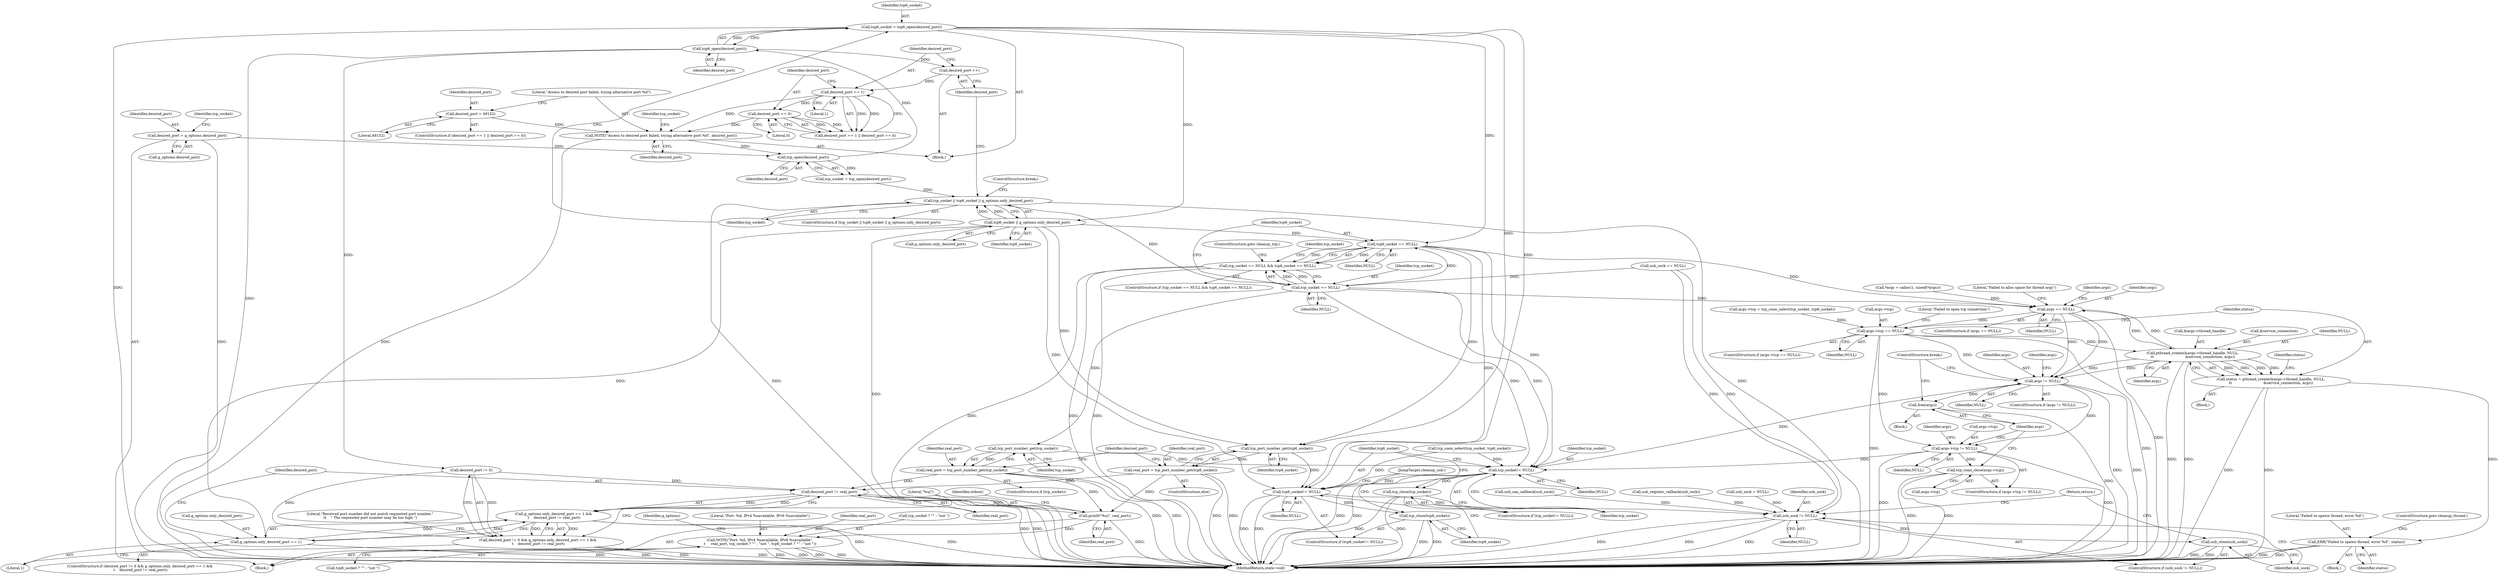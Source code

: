digraph "0_ippusbxd_46844402bca7a38fc224483ba6f0a93c4613203f@API" {
"1000144" [label="(Call,tcp6_socket = tcp6_open(desired_port))"];
"1000146" [label="(Call,tcp6_open(desired_port))"];
"1000142" [label="(Call,tcp_open(desired_port))"];
"1000125" [label="(Call,desired_port = g_options.desired_port)"];
"1000170" [label="(Call,NOTE(\"Access to desired port failed, trying alternative port %d\", desired_port))"];
"1000167" [label="(Call,desired_port = 49152)"];
"1000161" [label="(Call,desired_port == 1)"];
"1000157" [label="(Call,desired_port ++)"];
"1000164" [label="(Call,desired_port == 0)"];
"1000151" [label="(Call,tcp6_socket || g_options.only_desired_port)"];
"1000149" [label="(Call,tcp_socket || tcp6_socket || g_options.only_desired_port)"];
"1000175" [label="(Call,tcp_socket == NULL)"];
"1000174" [label="(Call,tcp_socket == NULL && tcp6_socket == NULL)"];
"1000178" [label="(Call,tcp6_socket == NULL)"];
"1000192" [label="(Call,tcp_port_number_get(tcp6_socket))"];
"1000190" [label="(Call,real_port = tcp_port_number_get(tcp6_socket))"];
"1000205" [label="(Call,desired_port != real_port)"];
"1000199" [label="(Call,g_options.only_desired_port == 1 &&\n \t    desired_port != real_port)"];
"1000195" [label="(Call,desired_port != 0 && g_options.only_desired_port == 1 &&\n \t    desired_port != real_port)"];
"1000212" [label="(Call,printf(\"%u|\", real_port))"];
"1000217" [label="(Call,NOTE(\"Port: %d, IPv4 %savailable, IPv6 %savailable\",\n\t     real_port, tcp_socket ? \"\" : \"not \", tcp6_socket ? \"\" : \"not \"))"];
"1000338" [label="(Call,tcp6_socket!= NULL)"];
"1000341" [label="(Call,tcp_close(tcp6_socket))"];
"1000345" [label="(Call,usb_sock != NULL)"];
"1000348" [label="(Call,usb_close(usb_sock))"];
"1000262" [label="(Call,args == NULL)"];
"1000282" [label="(Call,args->tcp == NULL)"];
"1000294" [label="(Call,pthread_create(&args->thread_handle, NULL,\n\t\t                            &service_connection, args))"];
"1000292" [label="(Call,status = pthread_create(&args->thread_handle, NULL,\n\t\t                            &service_connection, args))"];
"1000306" [label="(Call,ERR(\"Failed to spawn thread, error %d\", status))"];
"1000313" [label="(Call,args != NULL)"];
"1000318" [label="(Call,args->tcp != NULL)"];
"1000323" [label="(Call,tcp_conn_close(args->tcp))"];
"1000332" [label="(Call,tcp_socket!= NULL)"];
"1000335" [label="(Call,tcp_close(tcp_socket))"];
"1000327" [label="(Call,free(args))"];
"1000187" [label="(Call,tcp_port_number_get(tcp_socket))"];
"1000185" [label="(Call,real_port = tcp_port_number_get(tcp_socket))"];
"1000200" [label="(Call,g_options.only_desired_port == 1)"];
"1000351" [label="(MethodReturn,static void)"];
"1000171" [label="(Literal,\"Access to desired port failed, trying alternative port %d\")"];
"1000141" [label="(Identifier,tcp_socket)"];
"1000307" [label="(Literal,\"Failed to spawn thread, error %d\")"];
"1000160" [label="(Call,desired_port == 1 || desired_port == 0)"];
"1000162" [label="(Identifier,desired_port)"];
"1000193" [label="(Identifier,tcp6_socket)"];
"1000156" [label="(ControlStructure,break;)"];
"1000295" [label="(Call,&args->thread_handle)"];
"1000324" [label="(Call,args->tcp)"];
"1000184" [label="(Identifier,tcp_socket)"];
"1000165" [label="(Identifier,desired_port)"];
"1000327" [label="(Call,free(args))"];
"1000233" [label="(Identifier,g_options)"];
"1000152" [label="(Identifier,tcp6_socket)"];
"1000254" [label="(Call,*args = calloc(1, sizeof(*args)))"];
"1000302" [label="(Identifier,args)"];
"1000300" [label="(Call,&service_connection)"];
"1000212" [label="(Call,printf(\"%u|\", real_port))"];
"1000157" [label="(Call,desired_port ++)"];
"1000194" [label="(ControlStructure,if (desired_port != 0 && g_options.only_desired_port == 1 &&\n \t    desired_port != real_port))"];
"1000210" [label="(Literal,\"Received port number did not match requested port number.\"\n\t\t    \" The requested port number may be too high.\")"];
"1000218" [label="(Literal,\"Port: %d, IPv4 %savailable, IPv6 %savailable\")"];
"1000139" [label="(Block,)"];
"1000159" [label="(ControlStructure,if (desired_port == 1 || desired_port == 0))"];
"1000262" [label="(Call,args == NULL)"];
"1000335" [label="(Call,tcp_close(tcp_socket))"];
"1000186" [label="(Identifier,real_port)"];
"1000336" [label="(Identifier,tcp_socket)"];
"1000188" [label="(Identifier,tcp_socket)"];
"1000200" [label="(Call,g_options.only_desired_port == 1)"];
"1000187" [label="(Call,tcp_port_number_get(tcp_socket))"];
"1000341" [label="(Call,tcp_close(tcp6_socket))"];
"1000267" [label="(Literal,\"Failed to alloc space for thread args\")"];
"1000338" [label="(Call,tcp6_socket!= NULL)"];
"1000183" [label="(ControlStructure,if (tcp_socket))"];
"1000328" [label="(Identifier,args)"];
"1000346" [label="(Identifier,usb_sock)"];
"1000314" [label="(Identifier,args)"];
"1000140" [label="(Call,tcp_socket = tcp_open(desired_port))"];
"1000172" [label="(Identifier,desired_port)"];
"1000348" [label="(Call,usb_close(usb_sock))"];
"1000103" [label="(Block,)"];
"1000281" [label="(ControlStructure,if (args->tcp == NULL))"];
"1000320" [label="(Identifier,args)"];
"1000181" [label="(ControlStructure,goto cleanup_tcp;)"];
"1000168" [label="(Identifier,desired_port)"];
"1000217" [label="(Call,NOTE(\"Port: %d, IPv4 %savailable, IPv6 %savailable\",\n\t     real_port, tcp_socket ? \"\" : \"not \", tcp6_socket ? \"\" : \"not \"))"];
"1000274" [label="(Call,args->tcp = tcp_conn_select(tcp_socket, tcp6_socket))"];
"1000174" [label="(Call,tcp_socket == NULL && tcp6_socket == NULL)"];
"1000204" [label="(Literal,1)"];
"1000261" [label="(ControlStructure,if (args == NULL))"];
"1000318" [label="(Call,args->tcp != NULL)"];
"1000214" [label="(Identifier,real_port)"];
"1000176" [label="(Identifier,tcp_socket)"];
"1000147" [label="(Identifier,desired_port)"];
"1000146" [label="(Call,tcp6_open(desired_port))"];
"1000213" [label="(Literal,\"%u|\")"];
"1000323" [label="(Call,tcp_conn_close(args->tcp))"];
"1000349" [label="(Identifier,usb_sock)"];
"1000306" [label="(Call,ERR(\"Failed to spawn thread, error %d\", status))"];
"1000224" [label="(Call,tcp6_socket ? \"\" : \"not \")"];
"1000127" [label="(Call,g_options.desired_port)"];
"1000175" [label="(Call,tcp_socket == NULL)"];
"1000178" [label="(Call,tcp6_socket == NULL)"];
"1000342" [label="(Identifier,tcp6_socket)"];
"1000304" [label="(Identifier,status)"];
"1000292" [label="(Call,status = pthread_create(&args->thread_handle, NULL,\n\t\t                            &service_connection, args))"];
"1000170" [label="(Call,NOTE(\"Access to desired port failed, trying alternative port %d\", desired_port))"];
"1000161" [label="(Call,desired_port == 1)"];
"1000143" [label="(Identifier,desired_port)"];
"1000286" [label="(Identifier,NULL)"];
"1000331" [label="(ControlStructure,if (tcp_socket!= NULL))"];
"1000166" [label="(Literal,0)"];
"1000337" [label="(ControlStructure,if (tcp6_socket!= NULL))"];
"1000173" [label="(ControlStructure,if (tcp_socket == NULL && tcp6_socket == NULL))"];
"1000299" [label="(Identifier,NULL)"];
"1000322" [label="(Identifier,NULL)"];
"1000315" [label="(Identifier,NULL)"];
"1000169" [label="(Literal,49152)"];
"1000196" [label="(Call,desired_port != 0)"];
"1000334" [label="(Identifier,NULL)"];
"1000309" [label="(ControlStructure,goto cleanup_thread;)"];
"1000144" [label="(Call,tcp6_socket = tcp6_open(desired_port))"];
"1000150" [label="(Identifier,tcp_socket)"];
"1000347" [label="(Identifier,NULL)"];
"1000316" [label="(Block,)"];
"1000283" [label="(Call,args->tcp)"];
"1000252" [label="(Block,)"];
"1000289" [label="(Literal,\"Failed to open tcp connection\")"];
"1000305" [label="(Block,)"];
"1000151" [label="(Call,tcp6_socket || g_options.only_desired_port)"];
"1000126" [label="(Identifier,desired_port)"];
"1000339" [label="(Identifier,tcp6_socket)"];
"1000153" [label="(Call,g_options.only_desired_port)"];
"1000219" [label="(Identifier,real_port)"];
"1000294" [label="(Call,pthread_create(&args->thread_handle, NULL,\n\t\t                            &service_connection, args))"];
"1000164" [label="(Call,desired_port == 0)"];
"1000340" [label="(Identifier,NULL)"];
"1000332" [label="(Call,tcp_socket!= NULL)"];
"1000192" [label="(Call,tcp_port_number_get(tcp6_socket))"];
"1000177" [label="(Identifier,NULL)"];
"1000195" [label="(Call,desired_port != 0 && g_options.only_desired_port == 1 &&\n \t    desired_port != real_port)"];
"1000343" [label="(JumpTarget,cleanup_usb:)"];
"1000249" [label="(Call,usb_register_callback(usb_sock))"];
"1000132" [label="(Identifier,tcp_socket)"];
"1000148" [label="(ControlStructure,if (tcp_socket || tcp6_socket || g_options.only_desired_port))"];
"1000278" [label="(Call,tcp_conn_select(tcp_socket, tcp6_socket))"];
"1000179" [label="(Identifier,tcp6_socket)"];
"1000271" [label="(Identifier,args)"];
"1000145" [label="(Identifier,tcp6_socket)"];
"1000206" [label="(Identifier,desired_port)"];
"1000142" [label="(Call,tcp_open(desired_port))"];
"1000205" [label="(Call,desired_port != real_port)"];
"1000325" [label="(Identifier,args)"];
"1000207" [label="(Identifier,real_port)"];
"1000185" [label="(Call,real_port = tcp_port_number_get(tcp_socket))"];
"1000312" [label="(ControlStructure,if (args != NULL))"];
"1000308" [label="(Identifier,status)"];
"1000149" [label="(Call,tcp_socket || tcp6_socket || g_options.only_desired_port)"];
"1000121" [label="(Call,usb_sock = NULL)"];
"1000201" [label="(Call,g_options.only_desired_port)"];
"1000167" [label="(Call,desired_port = 49152)"];
"1000317" [label="(ControlStructure,if (args->tcp != NULL))"];
"1000329" [label="(ControlStructure,break;)"];
"1000197" [label="(Identifier,desired_port)"];
"1000180" [label="(Identifier,NULL)"];
"1000189" [label="(ControlStructure,else)"];
"1000282" [label="(Call,args->tcp == NULL)"];
"1000216" [label="(Identifier,stdout)"];
"1000125" [label="(Call,desired_port = g_options.desired_port)"];
"1000163" [label="(Literal,1)"];
"1000264" [label="(Identifier,NULL)"];
"1000190" [label="(Call,real_port = tcp_port_number_get(tcp6_socket))"];
"1000313" [label="(Call,args != NULL)"];
"1000191" [label="(Identifier,real_port)"];
"1000350" [label="(Return,return;)"];
"1000293" [label="(Identifier,status)"];
"1000247" [label="(Call,usb_can_callback(usb_sock))"];
"1000345" [label="(Call,usb_sock != NULL)"];
"1000116" [label="(Call,usb_sock == NULL)"];
"1000263" [label="(Identifier,args)"];
"1000158" [label="(Identifier,desired_port)"];
"1000220" [label="(Call,tcp_socket ? \"\" : \"not \")"];
"1000199" [label="(Call,g_options.only_desired_port == 1 &&\n \t    desired_port != real_port)"];
"1000319" [label="(Call,args->tcp)"];
"1000333" [label="(Identifier,tcp_socket)"];
"1000344" [label="(ControlStructure,if (usb_sock != NULL))"];
"1000144" -> "1000139"  [label="AST: "];
"1000144" -> "1000146"  [label="CFG: "];
"1000145" -> "1000144"  [label="AST: "];
"1000146" -> "1000144"  [label="AST: "];
"1000150" -> "1000144"  [label="CFG: "];
"1000144" -> "1000351"  [label="DDG: "];
"1000146" -> "1000144"  [label="DDG: "];
"1000144" -> "1000151"  [label="DDG: "];
"1000144" -> "1000178"  [label="DDG: "];
"1000144" -> "1000192"  [label="DDG: "];
"1000144" -> "1000338"  [label="DDG: "];
"1000146" -> "1000147"  [label="CFG: "];
"1000147" -> "1000146"  [label="AST: "];
"1000146" -> "1000351"  [label="DDG: "];
"1000142" -> "1000146"  [label="DDG: "];
"1000146" -> "1000157"  [label="DDG: "];
"1000146" -> "1000196"  [label="DDG: "];
"1000142" -> "1000140"  [label="AST: "];
"1000142" -> "1000143"  [label="CFG: "];
"1000143" -> "1000142"  [label="AST: "];
"1000140" -> "1000142"  [label="CFG: "];
"1000142" -> "1000140"  [label="DDG: "];
"1000125" -> "1000142"  [label="DDG: "];
"1000170" -> "1000142"  [label="DDG: "];
"1000125" -> "1000103"  [label="AST: "];
"1000125" -> "1000127"  [label="CFG: "];
"1000126" -> "1000125"  [label="AST: "];
"1000127" -> "1000125"  [label="AST: "];
"1000132" -> "1000125"  [label="CFG: "];
"1000125" -> "1000351"  [label="DDG: "];
"1000170" -> "1000139"  [label="AST: "];
"1000170" -> "1000172"  [label="CFG: "];
"1000171" -> "1000170"  [label="AST: "];
"1000172" -> "1000170"  [label="AST: "];
"1000141" -> "1000170"  [label="CFG: "];
"1000170" -> "1000351"  [label="DDG: "];
"1000167" -> "1000170"  [label="DDG: "];
"1000161" -> "1000170"  [label="DDG: "];
"1000164" -> "1000170"  [label="DDG: "];
"1000167" -> "1000159"  [label="AST: "];
"1000167" -> "1000169"  [label="CFG: "];
"1000168" -> "1000167"  [label="AST: "];
"1000169" -> "1000167"  [label="AST: "];
"1000171" -> "1000167"  [label="CFG: "];
"1000161" -> "1000160"  [label="AST: "];
"1000161" -> "1000163"  [label="CFG: "];
"1000162" -> "1000161"  [label="AST: "];
"1000163" -> "1000161"  [label="AST: "];
"1000165" -> "1000161"  [label="CFG: "];
"1000160" -> "1000161"  [label="CFG: "];
"1000161" -> "1000160"  [label="DDG: "];
"1000161" -> "1000160"  [label="DDG: "];
"1000157" -> "1000161"  [label="DDG: "];
"1000161" -> "1000164"  [label="DDG: "];
"1000157" -> "1000139"  [label="AST: "];
"1000157" -> "1000158"  [label="CFG: "];
"1000158" -> "1000157"  [label="AST: "];
"1000162" -> "1000157"  [label="CFG: "];
"1000164" -> "1000160"  [label="AST: "];
"1000164" -> "1000166"  [label="CFG: "];
"1000165" -> "1000164"  [label="AST: "];
"1000166" -> "1000164"  [label="AST: "];
"1000160" -> "1000164"  [label="CFG: "];
"1000164" -> "1000160"  [label="DDG: "];
"1000164" -> "1000160"  [label="DDG: "];
"1000151" -> "1000149"  [label="AST: "];
"1000151" -> "1000152"  [label="CFG: "];
"1000151" -> "1000153"  [label="CFG: "];
"1000152" -> "1000151"  [label="AST: "];
"1000153" -> "1000151"  [label="AST: "];
"1000149" -> "1000151"  [label="CFG: "];
"1000151" -> "1000351"  [label="DDG: "];
"1000151" -> "1000149"  [label="DDG: "];
"1000151" -> "1000149"  [label="DDG: "];
"1000151" -> "1000178"  [label="DDG: "];
"1000151" -> "1000192"  [label="DDG: "];
"1000151" -> "1000200"  [label="DDG: "];
"1000151" -> "1000338"  [label="DDG: "];
"1000149" -> "1000148"  [label="AST: "];
"1000149" -> "1000150"  [label="CFG: "];
"1000150" -> "1000149"  [label="AST: "];
"1000156" -> "1000149"  [label="CFG: "];
"1000158" -> "1000149"  [label="CFG: "];
"1000149" -> "1000351"  [label="DDG: "];
"1000149" -> "1000351"  [label="DDG: "];
"1000140" -> "1000149"  [label="DDG: "];
"1000149" -> "1000175"  [label="DDG: "];
"1000175" -> "1000174"  [label="AST: "];
"1000175" -> "1000177"  [label="CFG: "];
"1000176" -> "1000175"  [label="AST: "];
"1000177" -> "1000175"  [label="AST: "];
"1000179" -> "1000175"  [label="CFG: "];
"1000174" -> "1000175"  [label="CFG: "];
"1000175" -> "1000174"  [label="DDG: "];
"1000175" -> "1000174"  [label="DDG: "];
"1000116" -> "1000175"  [label="DDG: "];
"1000175" -> "1000178"  [label="DDG: "];
"1000175" -> "1000187"  [label="DDG: "];
"1000175" -> "1000262"  [label="DDG: "];
"1000175" -> "1000332"  [label="DDG: "];
"1000175" -> "1000332"  [label="DDG: "];
"1000174" -> "1000173"  [label="AST: "];
"1000174" -> "1000178"  [label="CFG: "];
"1000178" -> "1000174"  [label="AST: "];
"1000181" -> "1000174"  [label="CFG: "];
"1000184" -> "1000174"  [label="CFG: "];
"1000174" -> "1000351"  [label="DDG: "];
"1000174" -> "1000351"  [label="DDG: "];
"1000174" -> "1000351"  [label="DDG: "];
"1000178" -> "1000174"  [label="DDG: "];
"1000178" -> "1000174"  [label="DDG: "];
"1000178" -> "1000180"  [label="CFG: "];
"1000179" -> "1000178"  [label="AST: "];
"1000180" -> "1000178"  [label="AST: "];
"1000178" -> "1000192"  [label="DDG: "];
"1000178" -> "1000262"  [label="DDG: "];
"1000178" -> "1000332"  [label="DDG: "];
"1000178" -> "1000338"  [label="DDG: "];
"1000192" -> "1000190"  [label="AST: "];
"1000192" -> "1000193"  [label="CFG: "];
"1000193" -> "1000192"  [label="AST: "];
"1000190" -> "1000192"  [label="CFG: "];
"1000192" -> "1000190"  [label="DDG: "];
"1000192" -> "1000338"  [label="DDG: "];
"1000190" -> "1000189"  [label="AST: "];
"1000191" -> "1000190"  [label="AST: "];
"1000197" -> "1000190"  [label="CFG: "];
"1000190" -> "1000351"  [label="DDG: "];
"1000190" -> "1000351"  [label="DDG: "];
"1000190" -> "1000205"  [label="DDG: "];
"1000190" -> "1000212"  [label="DDG: "];
"1000205" -> "1000199"  [label="AST: "];
"1000205" -> "1000207"  [label="CFG: "];
"1000206" -> "1000205"  [label="AST: "];
"1000207" -> "1000205"  [label="AST: "];
"1000199" -> "1000205"  [label="CFG: "];
"1000205" -> "1000351"  [label="DDG: "];
"1000205" -> "1000351"  [label="DDG: "];
"1000205" -> "1000199"  [label="DDG: "];
"1000205" -> "1000199"  [label="DDG: "];
"1000196" -> "1000205"  [label="DDG: "];
"1000185" -> "1000205"  [label="DDG: "];
"1000205" -> "1000212"  [label="DDG: "];
"1000199" -> "1000195"  [label="AST: "];
"1000199" -> "1000200"  [label="CFG: "];
"1000200" -> "1000199"  [label="AST: "];
"1000195" -> "1000199"  [label="CFG: "];
"1000199" -> "1000351"  [label="DDG: "];
"1000199" -> "1000351"  [label="DDG: "];
"1000199" -> "1000195"  [label="DDG: "];
"1000199" -> "1000195"  [label="DDG: "];
"1000200" -> "1000199"  [label="DDG: "];
"1000200" -> "1000199"  [label="DDG: "];
"1000195" -> "1000194"  [label="AST: "];
"1000195" -> "1000196"  [label="CFG: "];
"1000196" -> "1000195"  [label="AST: "];
"1000210" -> "1000195"  [label="CFG: "];
"1000213" -> "1000195"  [label="CFG: "];
"1000195" -> "1000351"  [label="DDG: "];
"1000195" -> "1000351"  [label="DDG: "];
"1000195" -> "1000351"  [label="DDG: "];
"1000196" -> "1000195"  [label="DDG: "];
"1000196" -> "1000195"  [label="DDG: "];
"1000212" -> "1000103"  [label="AST: "];
"1000212" -> "1000214"  [label="CFG: "];
"1000213" -> "1000212"  [label="AST: "];
"1000214" -> "1000212"  [label="AST: "];
"1000216" -> "1000212"  [label="CFG: "];
"1000212" -> "1000351"  [label="DDG: "];
"1000185" -> "1000212"  [label="DDG: "];
"1000212" -> "1000217"  [label="DDG: "];
"1000217" -> "1000103"  [label="AST: "];
"1000217" -> "1000224"  [label="CFG: "];
"1000218" -> "1000217"  [label="AST: "];
"1000219" -> "1000217"  [label="AST: "];
"1000220" -> "1000217"  [label="AST: "];
"1000224" -> "1000217"  [label="AST: "];
"1000233" -> "1000217"  [label="CFG: "];
"1000217" -> "1000351"  [label="DDG: "];
"1000217" -> "1000351"  [label="DDG: "];
"1000217" -> "1000351"  [label="DDG: "];
"1000217" -> "1000351"  [label="DDG: "];
"1000338" -> "1000337"  [label="AST: "];
"1000338" -> "1000340"  [label="CFG: "];
"1000339" -> "1000338"  [label="AST: "];
"1000340" -> "1000338"  [label="AST: "];
"1000342" -> "1000338"  [label="CFG: "];
"1000343" -> "1000338"  [label="CFG: "];
"1000338" -> "1000351"  [label="DDG: "];
"1000338" -> "1000351"  [label="DDG: "];
"1000278" -> "1000338"  [label="DDG: "];
"1000332" -> "1000338"  [label="DDG: "];
"1000338" -> "1000341"  [label="DDG: "];
"1000338" -> "1000345"  [label="DDG: "];
"1000341" -> "1000337"  [label="AST: "];
"1000341" -> "1000342"  [label="CFG: "];
"1000342" -> "1000341"  [label="AST: "];
"1000343" -> "1000341"  [label="CFG: "];
"1000341" -> "1000351"  [label="DDG: "];
"1000341" -> "1000351"  [label="DDG: "];
"1000345" -> "1000344"  [label="AST: "];
"1000345" -> "1000347"  [label="CFG: "];
"1000346" -> "1000345"  [label="AST: "];
"1000347" -> "1000345"  [label="AST: "];
"1000349" -> "1000345"  [label="CFG: "];
"1000350" -> "1000345"  [label="CFG: "];
"1000345" -> "1000351"  [label="DDG: "];
"1000345" -> "1000351"  [label="DDG: "];
"1000345" -> "1000351"  [label="DDG: "];
"1000121" -> "1000345"  [label="DDG: "];
"1000249" -> "1000345"  [label="DDG: "];
"1000247" -> "1000345"  [label="DDG: "];
"1000116" -> "1000345"  [label="DDG: "];
"1000116" -> "1000345"  [label="DDG: "];
"1000345" -> "1000348"  [label="DDG: "];
"1000348" -> "1000344"  [label="AST: "];
"1000348" -> "1000349"  [label="CFG: "];
"1000349" -> "1000348"  [label="AST: "];
"1000350" -> "1000348"  [label="CFG: "];
"1000348" -> "1000351"  [label="DDG: "];
"1000348" -> "1000351"  [label="DDG: "];
"1000262" -> "1000261"  [label="AST: "];
"1000262" -> "1000264"  [label="CFG: "];
"1000263" -> "1000262"  [label="AST: "];
"1000264" -> "1000262"  [label="AST: "];
"1000267" -> "1000262"  [label="CFG: "];
"1000271" -> "1000262"  [label="CFG: "];
"1000262" -> "1000351"  [label="DDG: "];
"1000254" -> "1000262"  [label="DDG: "];
"1000294" -> "1000262"  [label="DDG: "];
"1000262" -> "1000282"  [label="DDG: "];
"1000262" -> "1000294"  [label="DDG: "];
"1000262" -> "1000313"  [label="DDG: "];
"1000262" -> "1000313"  [label="DDG: "];
"1000282" -> "1000281"  [label="AST: "];
"1000282" -> "1000286"  [label="CFG: "];
"1000283" -> "1000282"  [label="AST: "];
"1000286" -> "1000282"  [label="AST: "];
"1000289" -> "1000282"  [label="CFG: "];
"1000293" -> "1000282"  [label="CFG: "];
"1000282" -> "1000351"  [label="DDG: "];
"1000282" -> "1000351"  [label="DDG: "];
"1000274" -> "1000282"  [label="DDG: "];
"1000282" -> "1000294"  [label="DDG: "];
"1000282" -> "1000313"  [label="DDG: "];
"1000282" -> "1000318"  [label="DDG: "];
"1000294" -> "1000292"  [label="AST: "];
"1000294" -> "1000302"  [label="CFG: "];
"1000295" -> "1000294"  [label="AST: "];
"1000299" -> "1000294"  [label="AST: "];
"1000300" -> "1000294"  [label="AST: "];
"1000302" -> "1000294"  [label="AST: "];
"1000292" -> "1000294"  [label="CFG: "];
"1000294" -> "1000351"  [label="DDG: "];
"1000294" -> "1000351"  [label="DDG: "];
"1000294" -> "1000292"  [label="DDG: "];
"1000294" -> "1000292"  [label="DDG: "];
"1000294" -> "1000292"  [label="DDG: "];
"1000294" -> "1000292"  [label="DDG: "];
"1000294" -> "1000313"  [label="DDG: "];
"1000294" -> "1000313"  [label="DDG: "];
"1000292" -> "1000252"  [label="AST: "];
"1000293" -> "1000292"  [label="AST: "];
"1000304" -> "1000292"  [label="CFG: "];
"1000292" -> "1000351"  [label="DDG: "];
"1000292" -> "1000351"  [label="DDG: "];
"1000292" -> "1000306"  [label="DDG: "];
"1000306" -> "1000305"  [label="AST: "];
"1000306" -> "1000308"  [label="CFG: "];
"1000307" -> "1000306"  [label="AST: "];
"1000308" -> "1000306"  [label="AST: "];
"1000309" -> "1000306"  [label="CFG: "];
"1000306" -> "1000351"  [label="DDG: "];
"1000306" -> "1000351"  [label="DDG: "];
"1000313" -> "1000312"  [label="AST: "];
"1000313" -> "1000315"  [label="CFG: "];
"1000314" -> "1000313"  [label="AST: "];
"1000315" -> "1000313"  [label="AST: "];
"1000320" -> "1000313"  [label="CFG: "];
"1000329" -> "1000313"  [label="CFG: "];
"1000313" -> "1000351"  [label="DDG: "];
"1000313" -> "1000351"  [label="DDG: "];
"1000313" -> "1000318"  [label="DDG: "];
"1000313" -> "1000327"  [label="DDG: "];
"1000313" -> "1000332"  [label="DDG: "];
"1000318" -> "1000317"  [label="AST: "];
"1000318" -> "1000322"  [label="CFG: "];
"1000319" -> "1000318"  [label="AST: "];
"1000322" -> "1000318"  [label="AST: "];
"1000325" -> "1000318"  [label="CFG: "];
"1000328" -> "1000318"  [label="CFG: "];
"1000318" -> "1000351"  [label="DDG: "];
"1000318" -> "1000351"  [label="DDG: "];
"1000318" -> "1000323"  [label="DDG: "];
"1000318" -> "1000332"  [label="DDG: "];
"1000323" -> "1000317"  [label="AST: "];
"1000323" -> "1000324"  [label="CFG: "];
"1000324" -> "1000323"  [label="AST: "];
"1000328" -> "1000323"  [label="CFG: "];
"1000323" -> "1000351"  [label="DDG: "];
"1000323" -> "1000351"  [label="DDG: "];
"1000332" -> "1000331"  [label="AST: "];
"1000332" -> "1000334"  [label="CFG: "];
"1000333" -> "1000332"  [label="AST: "];
"1000334" -> "1000332"  [label="AST: "];
"1000336" -> "1000332"  [label="CFG: "];
"1000339" -> "1000332"  [label="CFG: "];
"1000332" -> "1000351"  [label="DDG: "];
"1000332" -> "1000351"  [label="DDG: "];
"1000187" -> "1000332"  [label="DDG: "];
"1000278" -> "1000332"  [label="DDG: "];
"1000332" -> "1000335"  [label="DDG: "];
"1000335" -> "1000331"  [label="AST: "];
"1000335" -> "1000336"  [label="CFG: "];
"1000336" -> "1000335"  [label="AST: "];
"1000339" -> "1000335"  [label="CFG: "];
"1000335" -> "1000351"  [label="DDG: "];
"1000335" -> "1000351"  [label="DDG: "];
"1000327" -> "1000316"  [label="AST: "];
"1000327" -> "1000328"  [label="CFG: "];
"1000328" -> "1000327"  [label="AST: "];
"1000329" -> "1000327"  [label="CFG: "];
"1000327" -> "1000351"  [label="DDG: "];
"1000187" -> "1000185"  [label="AST: "];
"1000187" -> "1000188"  [label="CFG: "];
"1000188" -> "1000187"  [label="AST: "];
"1000185" -> "1000187"  [label="CFG: "];
"1000187" -> "1000185"  [label="DDG: "];
"1000185" -> "1000183"  [label="AST: "];
"1000186" -> "1000185"  [label="AST: "];
"1000197" -> "1000185"  [label="CFG: "];
"1000185" -> "1000351"  [label="DDG: "];
"1000185" -> "1000351"  [label="DDG: "];
"1000200" -> "1000204"  [label="CFG: "];
"1000201" -> "1000200"  [label="AST: "];
"1000204" -> "1000200"  [label="AST: "];
"1000206" -> "1000200"  [label="CFG: "];
"1000200" -> "1000351"  [label="DDG: "];
}
